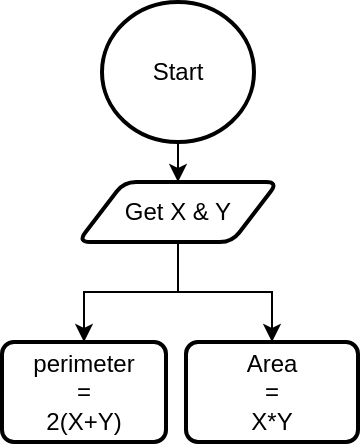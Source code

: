 <mxfile version="15.8.3" type="github">
  <diagram id="C5RBs43oDa-KdzZeNtuy" name="Page-1">
    <mxGraphModel dx="813" dy="1625" grid="1" gridSize="10" guides="1" tooltips="1" connect="1" arrows="1" fold="1" page="1" pageScale="1" pageWidth="827" pageHeight="1169" math="0" shadow="0">
      <root>
        <mxCell id="WIyWlLk6GJQsqaUBKTNV-0" />
        <mxCell id="WIyWlLk6GJQsqaUBKTNV-1" parent="WIyWlLk6GJQsqaUBKTNV-0" />
        <mxCell id="ldSubyIyqzCidqh-BE6F-4" value="" style="edgeStyle=orthogonalEdgeStyle;rounded=0;orthogonalLoop=1;jettySize=auto;html=1;" edge="1" parent="WIyWlLk6GJQsqaUBKTNV-1" source="ldSubyIyqzCidqh-BE6F-0" target="ldSubyIyqzCidqh-BE6F-3">
          <mxGeometry relative="1" as="geometry" />
        </mxCell>
        <mxCell id="ldSubyIyqzCidqh-BE6F-0" value="Start" style="strokeWidth=2;html=1;shape=mxgraph.flowchart.start_2;whiteSpace=wrap;" vertex="1" parent="WIyWlLk6GJQsqaUBKTNV-1">
          <mxGeometry x="330" y="-1160" width="76" height="70" as="geometry" />
        </mxCell>
        <mxCell id="ldSubyIyqzCidqh-BE6F-6" value="" style="edgeStyle=orthogonalEdgeStyle;rounded=0;orthogonalLoop=1;jettySize=auto;html=1;" edge="1" parent="WIyWlLk6GJQsqaUBKTNV-1" source="ldSubyIyqzCidqh-BE6F-3" target="ldSubyIyqzCidqh-BE6F-5">
          <mxGeometry relative="1" as="geometry" />
        </mxCell>
        <mxCell id="ldSubyIyqzCidqh-BE6F-8" value="" style="edgeStyle=orthogonalEdgeStyle;rounded=0;orthogonalLoop=1;jettySize=auto;html=1;" edge="1" parent="WIyWlLk6GJQsqaUBKTNV-1" source="ldSubyIyqzCidqh-BE6F-3" target="ldSubyIyqzCidqh-BE6F-7">
          <mxGeometry relative="1" as="geometry" />
        </mxCell>
        <mxCell id="ldSubyIyqzCidqh-BE6F-3" value="&lt;span&gt;Get X &amp;amp; Y&lt;/span&gt;" style="shape=parallelogram;html=1;strokeWidth=2;perimeter=parallelogramPerimeter;whiteSpace=wrap;rounded=1;arcSize=12;size=0.23;" vertex="1" parent="WIyWlLk6GJQsqaUBKTNV-1">
          <mxGeometry x="318" y="-1070" width="100" height="30" as="geometry" />
        </mxCell>
        <mxCell id="ldSubyIyqzCidqh-BE6F-5" value="perimeter&lt;br&gt;=&lt;br&gt;2(X+Y)" style="whiteSpace=wrap;html=1;rounded=1;strokeWidth=2;arcSize=12;" vertex="1" parent="WIyWlLk6GJQsqaUBKTNV-1">
          <mxGeometry x="280" y="-990" width="82" height="50" as="geometry" />
        </mxCell>
        <mxCell id="ldSubyIyqzCidqh-BE6F-7" value="Area&lt;br&gt;=&lt;br&gt;X*Y" style="whiteSpace=wrap;html=1;rounded=1;strokeWidth=2;arcSize=12;" vertex="1" parent="WIyWlLk6GJQsqaUBKTNV-1">
          <mxGeometry x="372" y="-990" width="86" height="50" as="geometry" />
        </mxCell>
      </root>
    </mxGraphModel>
  </diagram>
</mxfile>
